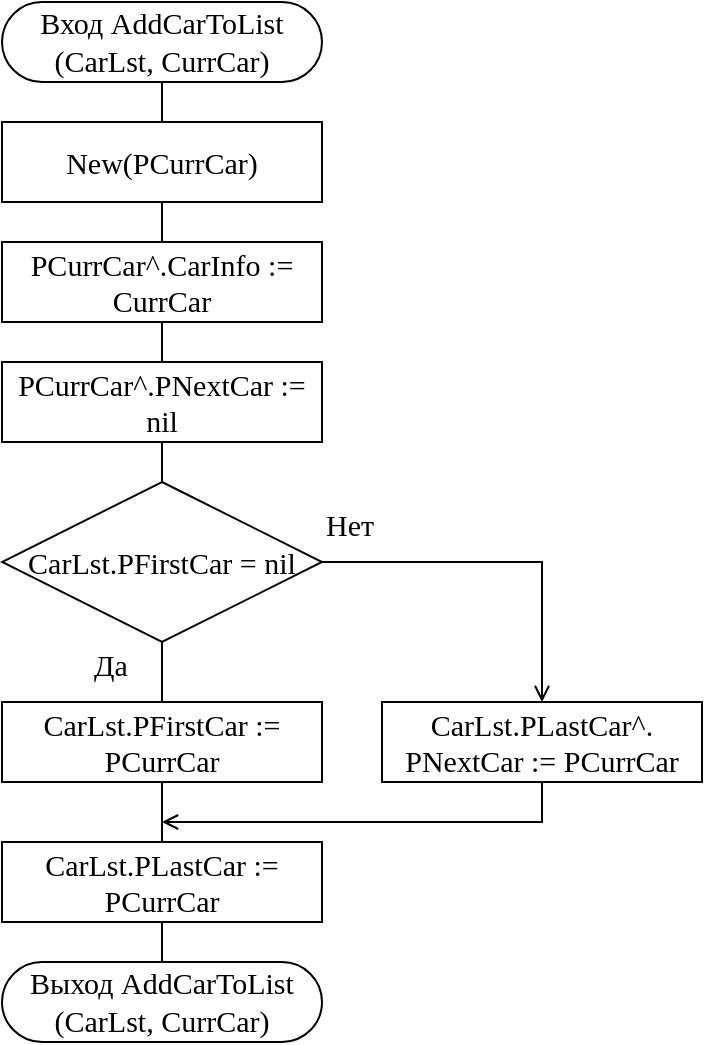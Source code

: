 <mxfile version="13.7.9" type="device"><diagram id="Mw7hEBvSQpOzK0AhDkoX" name="Страница 1"><mxGraphModel dx="749" dy="563" grid="1" gridSize="10" guides="1" tooltips="1" connect="1" arrows="1" fold="1" page="1" pageScale="1" pageWidth="827" pageHeight="1169" math="0" shadow="0"><root><mxCell id="0"/><mxCell id="1" parent="0"/><mxCell id="e9K8H5qOlyvXQUPhi5RD-1" value="Вход&amp;nbsp;&lt;span lang=&quot;EN-US&quot; style=&quot;font-size: 15px; line-height: 115%;&quot;&gt;AddCarToList&lt;br style=&quot;font-size: 15px;&quot;&gt;&lt;/span&gt;&lt;span style=&quot;font-size: 15px; line-height: 115%;&quot;&gt;(&lt;/span&gt;&lt;span lang=&quot;EN-US&quot; style=&quot;font-size: 15px; line-height: 115%;&quot;&gt;CarLst&lt;/span&gt;&lt;span style=&quot;font-size: 15px; line-height: 115%;&quot;&gt;, &lt;/span&gt;&lt;span lang=&quot;EN-US&quot; style=&quot;font-size: 15px; line-height: 115%;&quot;&gt;CurrCar&lt;/span&gt;&lt;span style=&quot;font-size: 15px; line-height: 115%;&quot;&gt;)&lt;/span&gt;" style="rounded=1;whiteSpace=wrap;html=1;fontSize=15;arcSize=50;fontFamily=Times New Roman;" vertex="1" parent="1"><mxGeometry x="340" y="40" width="160" height="40" as="geometry"/></mxCell><mxCell id="e9K8H5qOlyvXQUPhi5RD-2" value="" style="endArrow=none;html=1;fontFamily=Times New Roman;fontSize=15;rounded=0;" edge="1" parent="1"><mxGeometry width="50" height="50" relative="1" as="geometry"><mxPoint x="420" y="100" as="sourcePoint"/><mxPoint x="420" y="80" as="targetPoint"/></mxGeometry></mxCell><mxCell id="e9K8H5qOlyvXQUPhi5RD-3" value="New(PCurrCar)" style="rounded=0;whiteSpace=wrap;html=1;fontSize=15;fontFamily=Times New Roman;" vertex="1" parent="1"><mxGeometry x="340" y="100" width="160" height="40" as="geometry"/></mxCell><mxCell id="e9K8H5qOlyvXQUPhi5RD-4" value="" style="endArrow=none;html=1;fontFamily=Times New Roman;fontSize=15;rounded=0;" edge="1" parent="1"><mxGeometry width="50" height="50" relative="1" as="geometry"><mxPoint x="420" y="160" as="sourcePoint"/><mxPoint x="420" y="140" as="targetPoint"/></mxGeometry></mxCell><mxCell id="e9K8H5qOlyvXQUPhi5RD-5" value="PCurrCar^.CarInfo := CurrCar" style="rounded=0;whiteSpace=wrap;html=1;fontSize=15;fontFamily=Times New Roman;" vertex="1" parent="1"><mxGeometry x="340" y="160" width="160" height="40" as="geometry"/></mxCell><mxCell id="e9K8H5qOlyvXQUPhi5RD-6" value="" style="endArrow=none;html=1;fontFamily=Times New Roman;fontSize=15;rounded=0;" edge="1" parent="1"><mxGeometry width="50" height="50" relative="1" as="geometry"><mxPoint x="420" y="220" as="sourcePoint"/><mxPoint x="420" y="200" as="targetPoint"/></mxGeometry></mxCell><mxCell id="e9K8H5qOlyvXQUPhi5RD-7" value="PCurrCar^.PNextCar := nil" style="rounded=0;whiteSpace=wrap;html=1;fontSize=15;fontFamily=Times New Roman;" vertex="1" parent="1"><mxGeometry x="340" y="220" width="160" height="40" as="geometry"/></mxCell><mxCell id="e9K8H5qOlyvXQUPhi5RD-8" value="" style="endArrow=none;html=1;fontFamily=Times New Roman;fontSize=15;rounded=0;entryX=0.5;entryY=1;entryDx=0;entryDy=0;" edge="1" parent="1" target="e9K8H5qOlyvXQUPhi5RD-14"><mxGeometry width="50" height="50" relative="1" as="geometry"><mxPoint x="420" y="460" as="sourcePoint"/><mxPoint x="420" y="440" as="targetPoint"/></mxGeometry></mxCell><mxCell id="e9K8H5qOlyvXQUPhi5RD-9" value="CarLst.PLastCar := PCurrCar" style="rounded=0;whiteSpace=wrap;html=1;fontSize=15;fontFamily=Times New Roman;" vertex="1" parent="1"><mxGeometry x="340" y="460" width="160" height="40" as="geometry"/></mxCell><mxCell id="e9K8H5qOlyvXQUPhi5RD-11" value="CarLst.PFirstCar = nil" style="rhombus;whiteSpace=wrap;html=1;fontSize=15;rounded=0;fontFamily=Times New Roman;" vertex="1" parent="1"><mxGeometry x="340" y="280" width="160" height="80" as="geometry"/></mxCell><mxCell id="e9K8H5qOlyvXQUPhi5RD-12" value="Да" style="text;html=1;resizable=0;points=[];autosize=1;align=left;verticalAlign=top;spacingTop=-4;fontFamily=Times New Roman;fontSize=15;" vertex="1" parent="1"><mxGeometry x="384" y="360" width="30" height="20" as="geometry"/></mxCell><mxCell id="e9K8H5qOlyvXQUPhi5RD-13" value="Нет" style="text;html=1;resizable=0;points=[];autosize=1;align=left;verticalAlign=top;spacingTop=-4;fontFamily=Times New Roman;fontSize=15;" vertex="1" parent="1"><mxGeometry x="500" y="290" width="40" height="20" as="geometry"/></mxCell><mxCell id="e9K8H5qOlyvXQUPhi5RD-14" value="CarLst.PFirstCar := PCurrCar" style="rounded=0;whiteSpace=wrap;html=1;fontSize=15;fontFamily=Times New Roman;" vertex="1" parent="1"><mxGeometry x="340" y="390" width="160" height="40" as="geometry"/></mxCell><mxCell id="e9K8H5qOlyvXQUPhi5RD-15" value="CarLst.PLastCar^.&lt;br&gt;PNextCar := PCurrCar" style="rounded=0;whiteSpace=wrap;html=1;fontSize=15;fontFamily=Times New Roman;" vertex="1" parent="1"><mxGeometry x="530" y="390" width="160" height="40" as="geometry"/></mxCell><mxCell id="e9K8H5qOlyvXQUPhi5RD-16" value="" style="endArrow=none;html=1;fontFamily=Times New Roman;fontSize=15;rounded=0;" edge="1" parent="1"><mxGeometry width="50" height="50" relative="1" as="geometry"><mxPoint x="420" y="280" as="sourcePoint"/><mxPoint x="420" y="260" as="targetPoint"/></mxGeometry></mxCell><mxCell id="e9K8H5qOlyvXQUPhi5RD-18" value="" style="endArrow=open;html=1;fontSize=15;endFill=0;rounded=0;entryX=0.5;entryY=0;entryDx=0;entryDy=0;fontFamily=Times New Roman;" edge="1" parent="1" target="e9K8H5qOlyvXQUPhi5RD-15"><mxGeometry width="50" height="50" relative="1" as="geometry"><mxPoint x="500" y="320" as="sourcePoint"/><mxPoint x="570" y="250" as="targetPoint"/><Array as="points"><mxPoint x="610" y="320"/></Array></mxGeometry></mxCell><mxCell id="e9K8H5qOlyvXQUPhi5RD-19" value="" style="endArrow=none;html=1;fontFamily=Times New Roman;fontSize=15;rounded=0;" edge="1" parent="1"><mxGeometry width="50" height="50" relative="1" as="geometry"><mxPoint x="420" y="390" as="sourcePoint"/><mxPoint x="420" y="360" as="targetPoint"/></mxGeometry></mxCell><mxCell id="e9K8H5qOlyvXQUPhi5RD-20" value="" style="endArrow=open;html=1;fontSize=15;endFill=0;rounded=0;fontFamily=Times New Roman;" edge="1" parent="1"><mxGeometry width="50" height="50" relative="1" as="geometry"><mxPoint x="610" y="430" as="sourcePoint"/><mxPoint x="420" y="450" as="targetPoint"/><Array as="points"><mxPoint x="610" y="450"/></Array></mxGeometry></mxCell><mxCell id="e9K8H5qOlyvXQUPhi5RD-21" value="" style="endArrow=none;html=1;fontFamily=Times New Roman;fontSize=15;rounded=0;" edge="1" parent="1"><mxGeometry width="50" height="50" relative="1" as="geometry"><mxPoint x="420" y="520" as="sourcePoint"/><mxPoint x="420" y="500" as="targetPoint"/></mxGeometry></mxCell><mxCell id="e9K8H5qOlyvXQUPhi5RD-22" value="Выход&amp;nbsp;&lt;span lang=&quot;EN-US&quot; style=&quot;font-size: 15px; line-height: 115%;&quot;&gt;AddCarToList&lt;br style=&quot;font-size: 15px;&quot;&gt;&lt;/span&gt;&lt;span style=&quot;font-size: 15px; line-height: 115%;&quot;&gt;(&lt;/span&gt;&lt;span lang=&quot;EN-US&quot; style=&quot;font-size: 15px; line-height: 115%;&quot;&gt;CarLst&lt;/span&gt;&lt;span style=&quot;font-size: 15px; line-height: 115%;&quot;&gt;, &lt;/span&gt;&lt;span lang=&quot;EN-US&quot; style=&quot;font-size: 15px; line-height: 115%;&quot;&gt;CurrCar&lt;/span&gt;&lt;span style=&quot;font-size: 15px; line-height: 115%;&quot;&gt;)&lt;/span&gt;" style="rounded=1;whiteSpace=wrap;html=1;fontSize=15;arcSize=50;fontFamily=Times New Roman;" vertex="1" parent="1"><mxGeometry x="340" y="520" width="160" height="40" as="geometry"/></mxCell></root></mxGraphModel></diagram></mxfile>
